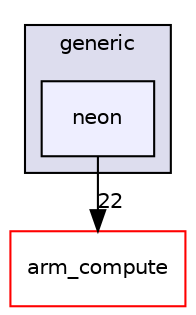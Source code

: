 digraph "src/cpu/kernels/addmuladd/generic/neon" {
  compound=true
  node [ fontsize="10", fontname="Helvetica"];
  edge [ labelfontsize="10", labelfontname="Helvetica"];
  subgraph clusterdir_591370e390cd0164f31c67a3dd5027ba {
    graph [ bgcolor="#ddddee", pencolor="black", label="generic" fontname="Helvetica", fontsize="10", URL="dir_591370e390cd0164f31c67a3dd5027ba.xhtml"]
  dir_73b9467d8079374de6aed55c451b50a8 [shape=box, label="neon", style="filled", fillcolor="#eeeeff", pencolor="black", URL="dir_73b9467d8079374de6aed55c451b50a8.xhtml"];
  }
  dir_214608ef36d61442cb2b0c1c4e9a7def [shape=box label="arm_compute" fillcolor="white" style="filled" color="red" URL="dir_214608ef36d61442cb2b0c1c4e9a7def.xhtml"];
  dir_73b9467d8079374de6aed55c451b50a8->dir_214608ef36d61442cb2b0c1c4e9a7def [headlabel="22", labeldistance=1.5 headhref="dir_000425_000000.xhtml"];
}
